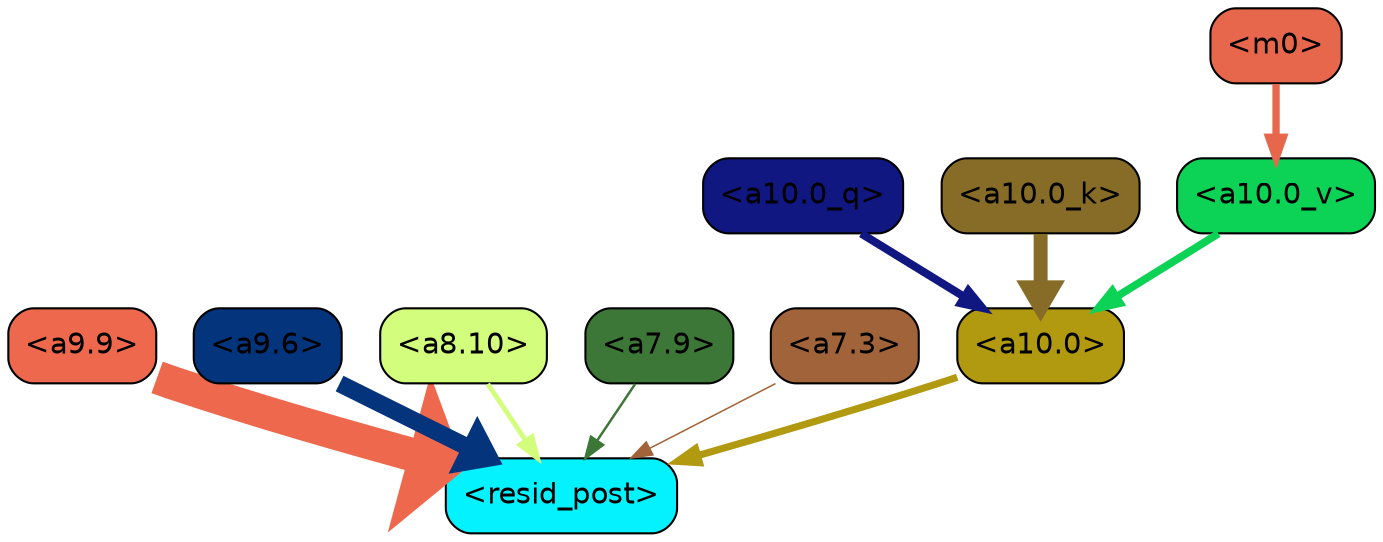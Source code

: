 strict digraph "" {
	graph [bgcolor=transparent,
		layout=dot,
		overlap=false,
		splines=true
	];
	"<a10.0>"	[color=black,
		fillcolor="#b19910",
		fontname=Helvetica,
		shape=box,
		style="filled, rounded"];
	"<resid_post>"	[color=black,
		fillcolor="#04f2fe",
		fontname=Helvetica,
		shape=box,
		style="filled, rounded"];
	"<a10.0>" -> "<resid_post>"	[color="#b19910",
		penwidth=3.4253244400024414];
	"<a9.9>"	[color=black,
		fillcolor="#ed684d",
		fontname=Helvetica,
		shape=box,
		style="filled, rounded"];
	"<a9.9>" -> "<resid_post>"	[color="#ed684d",
		penwidth=16.05378818511963];
	"<a9.6>"	[color=black,
		fillcolor="#04347c",
		fontname=Helvetica,
		shape=box,
		style="filled, rounded"];
	"<a9.6>" -> "<resid_post>"	[color="#04347c",
		penwidth=8.33797836303711];
	"<a8.10>"	[color=black,
		fillcolor="#d3fe7d",
		fontname=Helvetica,
		shape=box,
		style="filled, rounded"];
	"<a8.10>" -> "<resid_post>"	[color="#d3fe7d",
		penwidth=2.3390636444091797];
	"<a7.9>"	[color=black,
		fillcolor="#3d7738",
		fontname=Helvetica,
		shape=box,
		style="filled, rounded"];
	"<a7.9>" -> "<resid_post>"	[color="#3d7738",
		penwidth=1.1926651000976562];
	"<a7.3>"	[color=black,
		fillcolor="#a1643a",
		fontname=Helvetica,
		shape=box,
		style="filled, rounded"];
	"<a7.3>" -> "<resid_post>"	[color="#a1643a",
		penwidth=0.7339706420898438];
	"<a10.0_q>"	[color=black,
		fillcolor="#101780",
		fontname=Helvetica,
		shape=box,
		style="filled, rounded"];
	"<a10.0_q>" -> "<a10.0>"	[color="#101780",
		penwidth=3.861766815185547];
	"<a10.0_k>"	[color=black,
		fillcolor="#866c27",
		fontname=Helvetica,
		shape=box,
		style="filled, rounded"];
	"<a10.0_k>" -> "<a10.0>"	[color="#866c27",
		penwidth=6.691814422607422];
	"<a10.0_v>"	[color=black,
		fillcolor="#0cd255",
		fontname=Helvetica,
		shape=box,
		style="filled, rounded"];
	"<a10.0_v>" -> "<a10.0>"	[color="#0cd255",
		penwidth=3.703948974609375];
	"<m0>"	[color=black,
		fillcolor="#e7674d",
		fontname=Helvetica,
		shape=box,
		style="filled, rounded"];
	"<m0>" -> "<a10.0_v>"	[color="#e7674d",
		penwidth=3.520832061767578];
}

